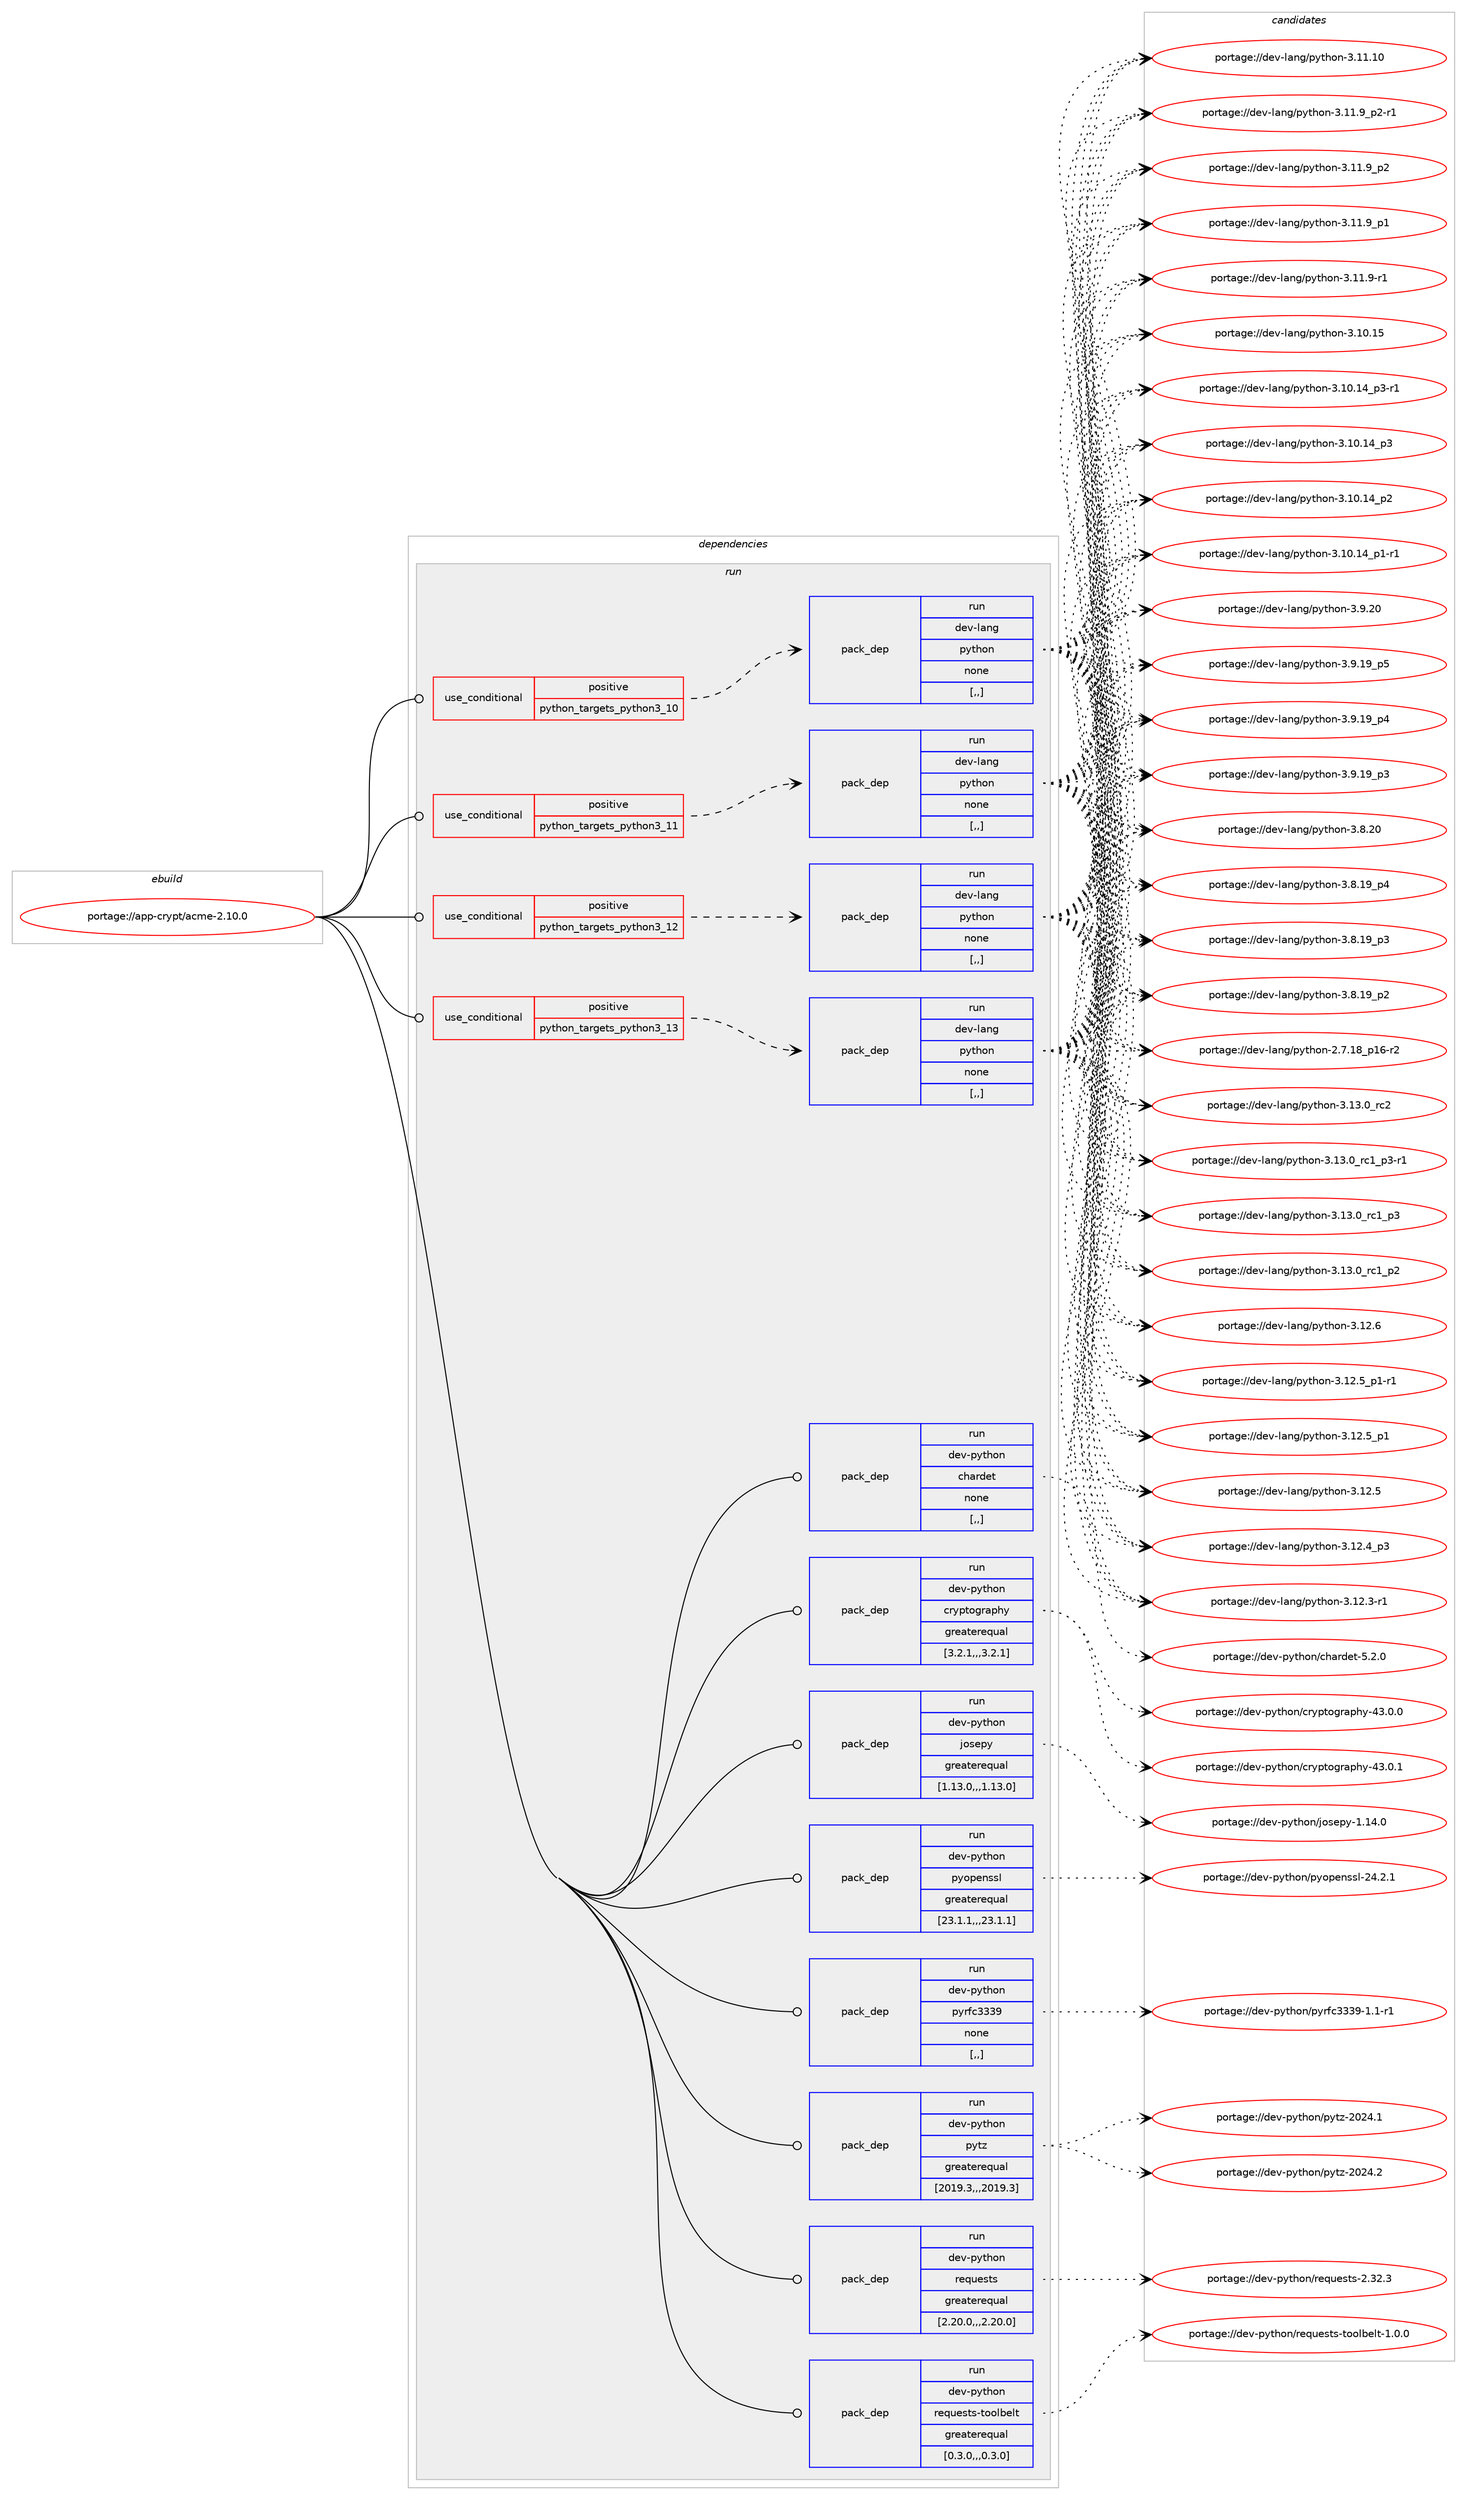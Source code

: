 digraph prolog {

# *************
# Graph options
# *************

newrank=true;
concentrate=true;
compound=true;
graph [rankdir=LR,fontname=Helvetica,fontsize=10,ranksep=1.5];#, ranksep=2.5, nodesep=0.2];
edge  [arrowhead=vee];
node  [fontname=Helvetica,fontsize=10];

# **********
# The ebuild
# **********

subgraph cluster_leftcol {
color=gray;
label=<<i>ebuild</i>>;
id [label="portage://app-crypt/acme-2.10.0", color=red, width=4, href="../app-crypt/acme-2.10.0.svg"];
}

# ****************
# The dependencies
# ****************

subgraph cluster_midcol {
color=gray;
label=<<i>dependencies</i>>;
subgraph cluster_compile {
fillcolor="#eeeeee";
style=filled;
label=<<i>compile</i>>;
}
subgraph cluster_compileandrun {
fillcolor="#eeeeee";
style=filled;
label=<<i>compile and run</i>>;
}
subgraph cluster_run {
fillcolor="#eeeeee";
style=filled;
label=<<i>run</i>>;
subgraph cond133164 {
dependency506054 [label=<<TABLE BORDER="0" CELLBORDER="1" CELLSPACING="0" CELLPADDING="4"><TR><TD ROWSPAN="3" CELLPADDING="10">use_conditional</TD></TR><TR><TD>positive</TD></TR><TR><TD>python_targets_python3_10</TD></TR></TABLE>>, shape=none, color=red];
subgraph pack369221 {
dependency506055 [label=<<TABLE BORDER="0" CELLBORDER="1" CELLSPACING="0" CELLPADDING="4" WIDTH="220"><TR><TD ROWSPAN="6" CELLPADDING="30">pack_dep</TD></TR><TR><TD WIDTH="110">run</TD></TR><TR><TD>dev-lang</TD></TR><TR><TD>python</TD></TR><TR><TD>none</TD></TR><TR><TD>[,,]</TD></TR></TABLE>>, shape=none, color=blue];
}
dependency506054:e -> dependency506055:w [weight=20,style="dashed",arrowhead="vee"];
}
id:e -> dependency506054:w [weight=20,style="solid",arrowhead="odot"];
subgraph cond133165 {
dependency506056 [label=<<TABLE BORDER="0" CELLBORDER="1" CELLSPACING="0" CELLPADDING="4"><TR><TD ROWSPAN="3" CELLPADDING="10">use_conditional</TD></TR><TR><TD>positive</TD></TR><TR><TD>python_targets_python3_11</TD></TR></TABLE>>, shape=none, color=red];
subgraph pack369222 {
dependency506057 [label=<<TABLE BORDER="0" CELLBORDER="1" CELLSPACING="0" CELLPADDING="4" WIDTH="220"><TR><TD ROWSPAN="6" CELLPADDING="30">pack_dep</TD></TR><TR><TD WIDTH="110">run</TD></TR><TR><TD>dev-lang</TD></TR><TR><TD>python</TD></TR><TR><TD>none</TD></TR><TR><TD>[,,]</TD></TR></TABLE>>, shape=none, color=blue];
}
dependency506056:e -> dependency506057:w [weight=20,style="dashed",arrowhead="vee"];
}
id:e -> dependency506056:w [weight=20,style="solid",arrowhead="odot"];
subgraph cond133166 {
dependency506058 [label=<<TABLE BORDER="0" CELLBORDER="1" CELLSPACING="0" CELLPADDING="4"><TR><TD ROWSPAN="3" CELLPADDING="10">use_conditional</TD></TR><TR><TD>positive</TD></TR><TR><TD>python_targets_python3_12</TD></TR></TABLE>>, shape=none, color=red];
subgraph pack369223 {
dependency506059 [label=<<TABLE BORDER="0" CELLBORDER="1" CELLSPACING="0" CELLPADDING="4" WIDTH="220"><TR><TD ROWSPAN="6" CELLPADDING="30">pack_dep</TD></TR><TR><TD WIDTH="110">run</TD></TR><TR><TD>dev-lang</TD></TR><TR><TD>python</TD></TR><TR><TD>none</TD></TR><TR><TD>[,,]</TD></TR></TABLE>>, shape=none, color=blue];
}
dependency506058:e -> dependency506059:w [weight=20,style="dashed",arrowhead="vee"];
}
id:e -> dependency506058:w [weight=20,style="solid",arrowhead="odot"];
subgraph cond133167 {
dependency506060 [label=<<TABLE BORDER="0" CELLBORDER="1" CELLSPACING="0" CELLPADDING="4"><TR><TD ROWSPAN="3" CELLPADDING="10">use_conditional</TD></TR><TR><TD>positive</TD></TR><TR><TD>python_targets_python3_13</TD></TR></TABLE>>, shape=none, color=red];
subgraph pack369224 {
dependency506061 [label=<<TABLE BORDER="0" CELLBORDER="1" CELLSPACING="0" CELLPADDING="4" WIDTH="220"><TR><TD ROWSPAN="6" CELLPADDING="30">pack_dep</TD></TR><TR><TD WIDTH="110">run</TD></TR><TR><TD>dev-lang</TD></TR><TR><TD>python</TD></TR><TR><TD>none</TD></TR><TR><TD>[,,]</TD></TR></TABLE>>, shape=none, color=blue];
}
dependency506060:e -> dependency506061:w [weight=20,style="dashed",arrowhead="vee"];
}
id:e -> dependency506060:w [weight=20,style="solid",arrowhead="odot"];
subgraph pack369225 {
dependency506062 [label=<<TABLE BORDER="0" CELLBORDER="1" CELLSPACING="0" CELLPADDING="4" WIDTH="220"><TR><TD ROWSPAN="6" CELLPADDING="30">pack_dep</TD></TR><TR><TD WIDTH="110">run</TD></TR><TR><TD>dev-python</TD></TR><TR><TD>chardet</TD></TR><TR><TD>none</TD></TR><TR><TD>[,,]</TD></TR></TABLE>>, shape=none, color=blue];
}
id:e -> dependency506062:w [weight=20,style="solid",arrowhead="odot"];
subgraph pack369226 {
dependency506063 [label=<<TABLE BORDER="0" CELLBORDER="1" CELLSPACING="0" CELLPADDING="4" WIDTH="220"><TR><TD ROWSPAN="6" CELLPADDING="30">pack_dep</TD></TR><TR><TD WIDTH="110">run</TD></TR><TR><TD>dev-python</TD></TR><TR><TD>cryptography</TD></TR><TR><TD>greaterequal</TD></TR><TR><TD>[3.2.1,,,3.2.1]</TD></TR></TABLE>>, shape=none, color=blue];
}
id:e -> dependency506063:w [weight=20,style="solid",arrowhead="odot"];
subgraph pack369227 {
dependency506064 [label=<<TABLE BORDER="0" CELLBORDER="1" CELLSPACING="0" CELLPADDING="4" WIDTH="220"><TR><TD ROWSPAN="6" CELLPADDING="30">pack_dep</TD></TR><TR><TD WIDTH="110">run</TD></TR><TR><TD>dev-python</TD></TR><TR><TD>josepy</TD></TR><TR><TD>greaterequal</TD></TR><TR><TD>[1.13.0,,,1.13.0]</TD></TR></TABLE>>, shape=none, color=blue];
}
id:e -> dependency506064:w [weight=20,style="solid",arrowhead="odot"];
subgraph pack369228 {
dependency506065 [label=<<TABLE BORDER="0" CELLBORDER="1" CELLSPACING="0" CELLPADDING="4" WIDTH="220"><TR><TD ROWSPAN="6" CELLPADDING="30">pack_dep</TD></TR><TR><TD WIDTH="110">run</TD></TR><TR><TD>dev-python</TD></TR><TR><TD>pyopenssl</TD></TR><TR><TD>greaterequal</TD></TR><TR><TD>[23.1.1,,,23.1.1]</TD></TR></TABLE>>, shape=none, color=blue];
}
id:e -> dependency506065:w [weight=20,style="solid",arrowhead="odot"];
subgraph pack369229 {
dependency506066 [label=<<TABLE BORDER="0" CELLBORDER="1" CELLSPACING="0" CELLPADDING="4" WIDTH="220"><TR><TD ROWSPAN="6" CELLPADDING="30">pack_dep</TD></TR><TR><TD WIDTH="110">run</TD></TR><TR><TD>dev-python</TD></TR><TR><TD>pyrfc3339</TD></TR><TR><TD>none</TD></TR><TR><TD>[,,]</TD></TR></TABLE>>, shape=none, color=blue];
}
id:e -> dependency506066:w [weight=20,style="solid",arrowhead="odot"];
subgraph pack369230 {
dependency506067 [label=<<TABLE BORDER="0" CELLBORDER="1" CELLSPACING="0" CELLPADDING="4" WIDTH="220"><TR><TD ROWSPAN="6" CELLPADDING="30">pack_dep</TD></TR><TR><TD WIDTH="110">run</TD></TR><TR><TD>dev-python</TD></TR><TR><TD>pytz</TD></TR><TR><TD>greaterequal</TD></TR><TR><TD>[2019.3,,,2019.3]</TD></TR></TABLE>>, shape=none, color=blue];
}
id:e -> dependency506067:w [weight=20,style="solid",arrowhead="odot"];
subgraph pack369231 {
dependency506068 [label=<<TABLE BORDER="0" CELLBORDER="1" CELLSPACING="0" CELLPADDING="4" WIDTH="220"><TR><TD ROWSPAN="6" CELLPADDING="30">pack_dep</TD></TR><TR><TD WIDTH="110">run</TD></TR><TR><TD>dev-python</TD></TR><TR><TD>requests</TD></TR><TR><TD>greaterequal</TD></TR><TR><TD>[2.20.0,,,2.20.0]</TD></TR></TABLE>>, shape=none, color=blue];
}
id:e -> dependency506068:w [weight=20,style="solid",arrowhead="odot"];
subgraph pack369232 {
dependency506069 [label=<<TABLE BORDER="0" CELLBORDER="1" CELLSPACING="0" CELLPADDING="4" WIDTH="220"><TR><TD ROWSPAN="6" CELLPADDING="30">pack_dep</TD></TR><TR><TD WIDTH="110">run</TD></TR><TR><TD>dev-python</TD></TR><TR><TD>requests-toolbelt</TD></TR><TR><TD>greaterequal</TD></TR><TR><TD>[0.3.0,,,0.3.0]</TD></TR></TABLE>>, shape=none, color=blue];
}
id:e -> dependency506069:w [weight=20,style="solid",arrowhead="odot"];
}
}

# **************
# The candidates
# **************

subgraph cluster_choices {
rank=same;
color=gray;
label=<<i>candidates</i>>;

subgraph choice369221 {
color=black;
nodesep=1;
choice10010111845108971101034711212111610411111045514649514648951149950 [label="portage://dev-lang/python-3.13.0_rc2", color=red, width=4,href="../dev-lang/python-3.13.0_rc2.svg"];
choice1001011184510897110103471121211161041111104551464951464895114994995112514511449 [label="portage://dev-lang/python-3.13.0_rc1_p3-r1", color=red, width=4,href="../dev-lang/python-3.13.0_rc1_p3-r1.svg"];
choice100101118451089711010347112121116104111110455146495146489511499499511251 [label="portage://dev-lang/python-3.13.0_rc1_p3", color=red, width=4,href="../dev-lang/python-3.13.0_rc1_p3.svg"];
choice100101118451089711010347112121116104111110455146495146489511499499511250 [label="portage://dev-lang/python-3.13.0_rc1_p2", color=red, width=4,href="../dev-lang/python-3.13.0_rc1_p2.svg"];
choice10010111845108971101034711212111610411111045514649504654 [label="portage://dev-lang/python-3.12.6", color=red, width=4,href="../dev-lang/python-3.12.6.svg"];
choice1001011184510897110103471121211161041111104551464950465395112494511449 [label="portage://dev-lang/python-3.12.5_p1-r1", color=red, width=4,href="../dev-lang/python-3.12.5_p1-r1.svg"];
choice100101118451089711010347112121116104111110455146495046539511249 [label="portage://dev-lang/python-3.12.5_p1", color=red, width=4,href="../dev-lang/python-3.12.5_p1.svg"];
choice10010111845108971101034711212111610411111045514649504653 [label="portage://dev-lang/python-3.12.5", color=red, width=4,href="../dev-lang/python-3.12.5.svg"];
choice100101118451089711010347112121116104111110455146495046529511251 [label="portage://dev-lang/python-3.12.4_p3", color=red, width=4,href="../dev-lang/python-3.12.4_p3.svg"];
choice100101118451089711010347112121116104111110455146495046514511449 [label="portage://dev-lang/python-3.12.3-r1", color=red, width=4,href="../dev-lang/python-3.12.3-r1.svg"];
choice1001011184510897110103471121211161041111104551464949464948 [label="portage://dev-lang/python-3.11.10", color=red, width=4,href="../dev-lang/python-3.11.10.svg"];
choice1001011184510897110103471121211161041111104551464949465795112504511449 [label="portage://dev-lang/python-3.11.9_p2-r1", color=red, width=4,href="../dev-lang/python-3.11.9_p2-r1.svg"];
choice100101118451089711010347112121116104111110455146494946579511250 [label="portage://dev-lang/python-3.11.9_p2", color=red, width=4,href="../dev-lang/python-3.11.9_p2.svg"];
choice100101118451089711010347112121116104111110455146494946579511249 [label="portage://dev-lang/python-3.11.9_p1", color=red, width=4,href="../dev-lang/python-3.11.9_p1.svg"];
choice100101118451089711010347112121116104111110455146494946574511449 [label="portage://dev-lang/python-3.11.9-r1", color=red, width=4,href="../dev-lang/python-3.11.9-r1.svg"];
choice1001011184510897110103471121211161041111104551464948464953 [label="portage://dev-lang/python-3.10.15", color=red, width=4,href="../dev-lang/python-3.10.15.svg"];
choice100101118451089711010347112121116104111110455146494846495295112514511449 [label="portage://dev-lang/python-3.10.14_p3-r1", color=red, width=4,href="../dev-lang/python-3.10.14_p3-r1.svg"];
choice10010111845108971101034711212111610411111045514649484649529511251 [label="portage://dev-lang/python-3.10.14_p3", color=red, width=4,href="../dev-lang/python-3.10.14_p3.svg"];
choice10010111845108971101034711212111610411111045514649484649529511250 [label="portage://dev-lang/python-3.10.14_p2", color=red, width=4,href="../dev-lang/python-3.10.14_p2.svg"];
choice100101118451089711010347112121116104111110455146494846495295112494511449 [label="portage://dev-lang/python-3.10.14_p1-r1", color=red, width=4,href="../dev-lang/python-3.10.14_p1-r1.svg"];
choice10010111845108971101034711212111610411111045514657465048 [label="portage://dev-lang/python-3.9.20", color=red, width=4,href="../dev-lang/python-3.9.20.svg"];
choice100101118451089711010347112121116104111110455146574649579511253 [label="portage://dev-lang/python-3.9.19_p5", color=red, width=4,href="../dev-lang/python-3.9.19_p5.svg"];
choice100101118451089711010347112121116104111110455146574649579511252 [label="portage://dev-lang/python-3.9.19_p4", color=red, width=4,href="../dev-lang/python-3.9.19_p4.svg"];
choice100101118451089711010347112121116104111110455146574649579511251 [label="portage://dev-lang/python-3.9.19_p3", color=red, width=4,href="../dev-lang/python-3.9.19_p3.svg"];
choice10010111845108971101034711212111610411111045514656465048 [label="portage://dev-lang/python-3.8.20", color=red, width=4,href="../dev-lang/python-3.8.20.svg"];
choice100101118451089711010347112121116104111110455146564649579511252 [label="portage://dev-lang/python-3.8.19_p4", color=red, width=4,href="../dev-lang/python-3.8.19_p4.svg"];
choice100101118451089711010347112121116104111110455146564649579511251 [label="portage://dev-lang/python-3.8.19_p3", color=red, width=4,href="../dev-lang/python-3.8.19_p3.svg"];
choice100101118451089711010347112121116104111110455146564649579511250 [label="portage://dev-lang/python-3.8.19_p2", color=red, width=4,href="../dev-lang/python-3.8.19_p2.svg"];
choice100101118451089711010347112121116104111110455046554649569511249544511450 [label="portage://dev-lang/python-2.7.18_p16-r2", color=red, width=4,href="../dev-lang/python-2.7.18_p16-r2.svg"];
dependency506055:e -> choice10010111845108971101034711212111610411111045514649514648951149950:w [style=dotted,weight="100"];
dependency506055:e -> choice1001011184510897110103471121211161041111104551464951464895114994995112514511449:w [style=dotted,weight="100"];
dependency506055:e -> choice100101118451089711010347112121116104111110455146495146489511499499511251:w [style=dotted,weight="100"];
dependency506055:e -> choice100101118451089711010347112121116104111110455146495146489511499499511250:w [style=dotted,weight="100"];
dependency506055:e -> choice10010111845108971101034711212111610411111045514649504654:w [style=dotted,weight="100"];
dependency506055:e -> choice1001011184510897110103471121211161041111104551464950465395112494511449:w [style=dotted,weight="100"];
dependency506055:e -> choice100101118451089711010347112121116104111110455146495046539511249:w [style=dotted,weight="100"];
dependency506055:e -> choice10010111845108971101034711212111610411111045514649504653:w [style=dotted,weight="100"];
dependency506055:e -> choice100101118451089711010347112121116104111110455146495046529511251:w [style=dotted,weight="100"];
dependency506055:e -> choice100101118451089711010347112121116104111110455146495046514511449:w [style=dotted,weight="100"];
dependency506055:e -> choice1001011184510897110103471121211161041111104551464949464948:w [style=dotted,weight="100"];
dependency506055:e -> choice1001011184510897110103471121211161041111104551464949465795112504511449:w [style=dotted,weight="100"];
dependency506055:e -> choice100101118451089711010347112121116104111110455146494946579511250:w [style=dotted,weight="100"];
dependency506055:e -> choice100101118451089711010347112121116104111110455146494946579511249:w [style=dotted,weight="100"];
dependency506055:e -> choice100101118451089711010347112121116104111110455146494946574511449:w [style=dotted,weight="100"];
dependency506055:e -> choice1001011184510897110103471121211161041111104551464948464953:w [style=dotted,weight="100"];
dependency506055:e -> choice100101118451089711010347112121116104111110455146494846495295112514511449:w [style=dotted,weight="100"];
dependency506055:e -> choice10010111845108971101034711212111610411111045514649484649529511251:w [style=dotted,weight="100"];
dependency506055:e -> choice10010111845108971101034711212111610411111045514649484649529511250:w [style=dotted,weight="100"];
dependency506055:e -> choice100101118451089711010347112121116104111110455146494846495295112494511449:w [style=dotted,weight="100"];
dependency506055:e -> choice10010111845108971101034711212111610411111045514657465048:w [style=dotted,weight="100"];
dependency506055:e -> choice100101118451089711010347112121116104111110455146574649579511253:w [style=dotted,weight="100"];
dependency506055:e -> choice100101118451089711010347112121116104111110455146574649579511252:w [style=dotted,weight="100"];
dependency506055:e -> choice100101118451089711010347112121116104111110455146574649579511251:w [style=dotted,weight="100"];
dependency506055:e -> choice10010111845108971101034711212111610411111045514656465048:w [style=dotted,weight="100"];
dependency506055:e -> choice100101118451089711010347112121116104111110455146564649579511252:w [style=dotted,weight="100"];
dependency506055:e -> choice100101118451089711010347112121116104111110455146564649579511251:w [style=dotted,weight="100"];
dependency506055:e -> choice100101118451089711010347112121116104111110455146564649579511250:w [style=dotted,weight="100"];
dependency506055:e -> choice100101118451089711010347112121116104111110455046554649569511249544511450:w [style=dotted,weight="100"];
}
subgraph choice369222 {
color=black;
nodesep=1;
choice10010111845108971101034711212111610411111045514649514648951149950 [label="portage://dev-lang/python-3.13.0_rc2", color=red, width=4,href="../dev-lang/python-3.13.0_rc2.svg"];
choice1001011184510897110103471121211161041111104551464951464895114994995112514511449 [label="portage://dev-lang/python-3.13.0_rc1_p3-r1", color=red, width=4,href="../dev-lang/python-3.13.0_rc1_p3-r1.svg"];
choice100101118451089711010347112121116104111110455146495146489511499499511251 [label="portage://dev-lang/python-3.13.0_rc1_p3", color=red, width=4,href="../dev-lang/python-3.13.0_rc1_p3.svg"];
choice100101118451089711010347112121116104111110455146495146489511499499511250 [label="portage://dev-lang/python-3.13.0_rc1_p2", color=red, width=4,href="../dev-lang/python-3.13.0_rc1_p2.svg"];
choice10010111845108971101034711212111610411111045514649504654 [label="portage://dev-lang/python-3.12.6", color=red, width=4,href="../dev-lang/python-3.12.6.svg"];
choice1001011184510897110103471121211161041111104551464950465395112494511449 [label="portage://dev-lang/python-3.12.5_p1-r1", color=red, width=4,href="../dev-lang/python-3.12.5_p1-r1.svg"];
choice100101118451089711010347112121116104111110455146495046539511249 [label="portage://dev-lang/python-3.12.5_p1", color=red, width=4,href="../dev-lang/python-3.12.5_p1.svg"];
choice10010111845108971101034711212111610411111045514649504653 [label="portage://dev-lang/python-3.12.5", color=red, width=4,href="../dev-lang/python-3.12.5.svg"];
choice100101118451089711010347112121116104111110455146495046529511251 [label="portage://dev-lang/python-3.12.4_p3", color=red, width=4,href="../dev-lang/python-3.12.4_p3.svg"];
choice100101118451089711010347112121116104111110455146495046514511449 [label="portage://dev-lang/python-3.12.3-r1", color=red, width=4,href="../dev-lang/python-3.12.3-r1.svg"];
choice1001011184510897110103471121211161041111104551464949464948 [label="portage://dev-lang/python-3.11.10", color=red, width=4,href="../dev-lang/python-3.11.10.svg"];
choice1001011184510897110103471121211161041111104551464949465795112504511449 [label="portage://dev-lang/python-3.11.9_p2-r1", color=red, width=4,href="../dev-lang/python-3.11.9_p2-r1.svg"];
choice100101118451089711010347112121116104111110455146494946579511250 [label="portage://dev-lang/python-3.11.9_p2", color=red, width=4,href="../dev-lang/python-3.11.9_p2.svg"];
choice100101118451089711010347112121116104111110455146494946579511249 [label="portage://dev-lang/python-3.11.9_p1", color=red, width=4,href="../dev-lang/python-3.11.9_p1.svg"];
choice100101118451089711010347112121116104111110455146494946574511449 [label="portage://dev-lang/python-3.11.9-r1", color=red, width=4,href="../dev-lang/python-3.11.9-r1.svg"];
choice1001011184510897110103471121211161041111104551464948464953 [label="portage://dev-lang/python-3.10.15", color=red, width=4,href="../dev-lang/python-3.10.15.svg"];
choice100101118451089711010347112121116104111110455146494846495295112514511449 [label="portage://dev-lang/python-3.10.14_p3-r1", color=red, width=4,href="../dev-lang/python-3.10.14_p3-r1.svg"];
choice10010111845108971101034711212111610411111045514649484649529511251 [label="portage://dev-lang/python-3.10.14_p3", color=red, width=4,href="../dev-lang/python-3.10.14_p3.svg"];
choice10010111845108971101034711212111610411111045514649484649529511250 [label="portage://dev-lang/python-3.10.14_p2", color=red, width=4,href="../dev-lang/python-3.10.14_p2.svg"];
choice100101118451089711010347112121116104111110455146494846495295112494511449 [label="portage://dev-lang/python-3.10.14_p1-r1", color=red, width=4,href="../dev-lang/python-3.10.14_p1-r1.svg"];
choice10010111845108971101034711212111610411111045514657465048 [label="portage://dev-lang/python-3.9.20", color=red, width=4,href="../dev-lang/python-3.9.20.svg"];
choice100101118451089711010347112121116104111110455146574649579511253 [label="portage://dev-lang/python-3.9.19_p5", color=red, width=4,href="../dev-lang/python-3.9.19_p5.svg"];
choice100101118451089711010347112121116104111110455146574649579511252 [label="portage://dev-lang/python-3.9.19_p4", color=red, width=4,href="../dev-lang/python-3.9.19_p4.svg"];
choice100101118451089711010347112121116104111110455146574649579511251 [label="portage://dev-lang/python-3.9.19_p3", color=red, width=4,href="../dev-lang/python-3.9.19_p3.svg"];
choice10010111845108971101034711212111610411111045514656465048 [label="portage://dev-lang/python-3.8.20", color=red, width=4,href="../dev-lang/python-3.8.20.svg"];
choice100101118451089711010347112121116104111110455146564649579511252 [label="portage://dev-lang/python-3.8.19_p4", color=red, width=4,href="../dev-lang/python-3.8.19_p4.svg"];
choice100101118451089711010347112121116104111110455146564649579511251 [label="portage://dev-lang/python-3.8.19_p3", color=red, width=4,href="../dev-lang/python-3.8.19_p3.svg"];
choice100101118451089711010347112121116104111110455146564649579511250 [label="portage://dev-lang/python-3.8.19_p2", color=red, width=4,href="../dev-lang/python-3.8.19_p2.svg"];
choice100101118451089711010347112121116104111110455046554649569511249544511450 [label="portage://dev-lang/python-2.7.18_p16-r2", color=red, width=4,href="../dev-lang/python-2.7.18_p16-r2.svg"];
dependency506057:e -> choice10010111845108971101034711212111610411111045514649514648951149950:w [style=dotted,weight="100"];
dependency506057:e -> choice1001011184510897110103471121211161041111104551464951464895114994995112514511449:w [style=dotted,weight="100"];
dependency506057:e -> choice100101118451089711010347112121116104111110455146495146489511499499511251:w [style=dotted,weight="100"];
dependency506057:e -> choice100101118451089711010347112121116104111110455146495146489511499499511250:w [style=dotted,weight="100"];
dependency506057:e -> choice10010111845108971101034711212111610411111045514649504654:w [style=dotted,weight="100"];
dependency506057:e -> choice1001011184510897110103471121211161041111104551464950465395112494511449:w [style=dotted,weight="100"];
dependency506057:e -> choice100101118451089711010347112121116104111110455146495046539511249:w [style=dotted,weight="100"];
dependency506057:e -> choice10010111845108971101034711212111610411111045514649504653:w [style=dotted,weight="100"];
dependency506057:e -> choice100101118451089711010347112121116104111110455146495046529511251:w [style=dotted,weight="100"];
dependency506057:e -> choice100101118451089711010347112121116104111110455146495046514511449:w [style=dotted,weight="100"];
dependency506057:e -> choice1001011184510897110103471121211161041111104551464949464948:w [style=dotted,weight="100"];
dependency506057:e -> choice1001011184510897110103471121211161041111104551464949465795112504511449:w [style=dotted,weight="100"];
dependency506057:e -> choice100101118451089711010347112121116104111110455146494946579511250:w [style=dotted,weight="100"];
dependency506057:e -> choice100101118451089711010347112121116104111110455146494946579511249:w [style=dotted,weight="100"];
dependency506057:e -> choice100101118451089711010347112121116104111110455146494946574511449:w [style=dotted,weight="100"];
dependency506057:e -> choice1001011184510897110103471121211161041111104551464948464953:w [style=dotted,weight="100"];
dependency506057:e -> choice100101118451089711010347112121116104111110455146494846495295112514511449:w [style=dotted,weight="100"];
dependency506057:e -> choice10010111845108971101034711212111610411111045514649484649529511251:w [style=dotted,weight="100"];
dependency506057:e -> choice10010111845108971101034711212111610411111045514649484649529511250:w [style=dotted,weight="100"];
dependency506057:e -> choice100101118451089711010347112121116104111110455146494846495295112494511449:w [style=dotted,weight="100"];
dependency506057:e -> choice10010111845108971101034711212111610411111045514657465048:w [style=dotted,weight="100"];
dependency506057:e -> choice100101118451089711010347112121116104111110455146574649579511253:w [style=dotted,weight="100"];
dependency506057:e -> choice100101118451089711010347112121116104111110455146574649579511252:w [style=dotted,weight="100"];
dependency506057:e -> choice100101118451089711010347112121116104111110455146574649579511251:w [style=dotted,weight="100"];
dependency506057:e -> choice10010111845108971101034711212111610411111045514656465048:w [style=dotted,weight="100"];
dependency506057:e -> choice100101118451089711010347112121116104111110455146564649579511252:w [style=dotted,weight="100"];
dependency506057:e -> choice100101118451089711010347112121116104111110455146564649579511251:w [style=dotted,weight="100"];
dependency506057:e -> choice100101118451089711010347112121116104111110455146564649579511250:w [style=dotted,weight="100"];
dependency506057:e -> choice100101118451089711010347112121116104111110455046554649569511249544511450:w [style=dotted,weight="100"];
}
subgraph choice369223 {
color=black;
nodesep=1;
choice10010111845108971101034711212111610411111045514649514648951149950 [label="portage://dev-lang/python-3.13.0_rc2", color=red, width=4,href="../dev-lang/python-3.13.0_rc2.svg"];
choice1001011184510897110103471121211161041111104551464951464895114994995112514511449 [label="portage://dev-lang/python-3.13.0_rc1_p3-r1", color=red, width=4,href="../dev-lang/python-3.13.0_rc1_p3-r1.svg"];
choice100101118451089711010347112121116104111110455146495146489511499499511251 [label="portage://dev-lang/python-3.13.0_rc1_p3", color=red, width=4,href="../dev-lang/python-3.13.0_rc1_p3.svg"];
choice100101118451089711010347112121116104111110455146495146489511499499511250 [label="portage://dev-lang/python-3.13.0_rc1_p2", color=red, width=4,href="../dev-lang/python-3.13.0_rc1_p2.svg"];
choice10010111845108971101034711212111610411111045514649504654 [label="portage://dev-lang/python-3.12.6", color=red, width=4,href="../dev-lang/python-3.12.6.svg"];
choice1001011184510897110103471121211161041111104551464950465395112494511449 [label="portage://dev-lang/python-3.12.5_p1-r1", color=red, width=4,href="../dev-lang/python-3.12.5_p1-r1.svg"];
choice100101118451089711010347112121116104111110455146495046539511249 [label="portage://dev-lang/python-3.12.5_p1", color=red, width=4,href="../dev-lang/python-3.12.5_p1.svg"];
choice10010111845108971101034711212111610411111045514649504653 [label="portage://dev-lang/python-3.12.5", color=red, width=4,href="../dev-lang/python-3.12.5.svg"];
choice100101118451089711010347112121116104111110455146495046529511251 [label="portage://dev-lang/python-3.12.4_p3", color=red, width=4,href="../dev-lang/python-3.12.4_p3.svg"];
choice100101118451089711010347112121116104111110455146495046514511449 [label="portage://dev-lang/python-3.12.3-r1", color=red, width=4,href="../dev-lang/python-3.12.3-r1.svg"];
choice1001011184510897110103471121211161041111104551464949464948 [label="portage://dev-lang/python-3.11.10", color=red, width=4,href="../dev-lang/python-3.11.10.svg"];
choice1001011184510897110103471121211161041111104551464949465795112504511449 [label="portage://dev-lang/python-3.11.9_p2-r1", color=red, width=4,href="../dev-lang/python-3.11.9_p2-r1.svg"];
choice100101118451089711010347112121116104111110455146494946579511250 [label="portage://dev-lang/python-3.11.9_p2", color=red, width=4,href="../dev-lang/python-3.11.9_p2.svg"];
choice100101118451089711010347112121116104111110455146494946579511249 [label="portage://dev-lang/python-3.11.9_p1", color=red, width=4,href="../dev-lang/python-3.11.9_p1.svg"];
choice100101118451089711010347112121116104111110455146494946574511449 [label="portage://dev-lang/python-3.11.9-r1", color=red, width=4,href="../dev-lang/python-3.11.9-r1.svg"];
choice1001011184510897110103471121211161041111104551464948464953 [label="portage://dev-lang/python-3.10.15", color=red, width=4,href="../dev-lang/python-3.10.15.svg"];
choice100101118451089711010347112121116104111110455146494846495295112514511449 [label="portage://dev-lang/python-3.10.14_p3-r1", color=red, width=4,href="../dev-lang/python-3.10.14_p3-r1.svg"];
choice10010111845108971101034711212111610411111045514649484649529511251 [label="portage://dev-lang/python-3.10.14_p3", color=red, width=4,href="../dev-lang/python-3.10.14_p3.svg"];
choice10010111845108971101034711212111610411111045514649484649529511250 [label="portage://dev-lang/python-3.10.14_p2", color=red, width=4,href="../dev-lang/python-3.10.14_p2.svg"];
choice100101118451089711010347112121116104111110455146494846495295112494511449 [label="portage://dev-lang/python-3.10.14_p1-r1", color=red, width=4,href="../dev-lang/python-3.10.14_p1-r1.svg"];
choice10010111845108971101034711212111610411111045514657465048 [label="portage://dev-lang/python-3.9.20", color=red, width=4,href="../dev-lang/python-3.9.20.svg"];
choice100101118451089711010347112121116104111110455146574649579511253 [label="portage://dev-lang/python-3.9.19_p5", color=red, width=4,href="../dev-lang/python-3.9.19_p5.svg"];
choice100101118451089711010347112121116104111110455146574649579511252 [label="portage://dev-lang/python-3.9.19_p4", color=red, width=4,href="../dev-lang/python-3.9.19_p4.svg"];
choice100101118451089711010347112121116104111110455146574649579511251 [label="portage://dev-lang/python-3.9.19_p3", color=red, width=4,href="../dev-lang/python-3.9.19_p3.svg"];
choice10010111845108971101034711212111610411111045514656465048 [label="portage://dev-lang/python-3.8.20", color=red, width=4,href="../dev-lang/python-3.8.20.svg"];
choice100101118451089711010347112121116104111110455146564649579511252 [label="portage://dev-lang/python-3.8.19_p4", color=red, width=4,href="../dev-lang/python-3.8.19_p4.svg"];
choice100101118451089711010347112121116104111110455146564649579511251 [label="portage://dev-lang/python-3.8.19_p3", color=red, width=4,href="../dev-lang/python-3.8.19_p3.svg"];
choice100101118451089711010347112121116104111110455146564649579511250 [label="portage://dev-lang/python-3.8.19_p2", color=red, width=4,href="../dev-lang/python-3.8.19_p2.svg"];
choice100101118451089711010347112121116104111110455046554649569511249544511450 [label="portage://dev-lang/python-2.7.18_p16-r2", color=red, width=4,href="../dev-lang/python-2.7.18_p16-r2.svg"];
dependency506059:e -> choice10010111845108971101034711212111610411111045514649514648951149950:w [style=dotted,weight="100"];
dependency506059:e -> choice1001011184510897110103471121211161041111104551464951464895114994995112514511449:w [style=dotted,weight="100"];
dependency506059:e -> choice100101118451089711010347112121116104111110455146495146489511499499511251:w [style=dotted,weight="100"];
dependency506059:e -> choice100101118451089711010347112121116104111110455146495146489511499499511250:w [style=dotted,weight="100"];
dependency506059:e -> choice10010111845108971101034711212111610411111045514649504654:w [style=dotted,weight="100"];
dependency506059:e -> choice1001011184510897110103471121211161041111104551464950465395112494511449:w [style=dotted,weight="100"];
dependency506059:e -> choice100101118451089711010347112121116104111110455146495046539511249:w [style=dotted,weight="100"];
dependency506059:e -> choice10010111845108971101034711212111610411111045514649504653:w [style=dotted,weight="100"];
dependency506059:e -> choice100101118451089711010347112121116104111110455146495046529511251:w [style=dotted,weight="100"];
dependency506059:e -> choice100101118451089711010347112121116104111110455146495046514511449:w [style=dotted,weight="100"];
dependency506059:e -> choice1001011184510897110103471121211161041111104551464949464948:w [style=dotted,weight="100"];
dependency506059:e -> choice1001011184510897110103471121211161041111104551464949465795112504511449:w [style=dotted,weight="100"];
dependency506059:e -> choice100101118451089711010347112121116104111110455146494946579511250:w [style=dotted,weight="100"];
dependency506059:e -> choice100101118451089711010347112121116104111110455146494946579511249:w [style=dotted,weight="100"];
dependency506059:e -> choice100101118451089711010347112121116104111110455146494946574511449:w [style=dotted,weight="100"];
dependency506059:e -> choice1001011184510897110103471121211161041111104551464948464953:w [style=dotted,weight="100"];
dependency506059:e -> choice100101118451089711010347112121116104111110455146494846495295112514511449:w [style=dotted,weight="100"];
dependency506059:e -> choice10010111845108971101034711212111610411111045514649484649529511251:w [style=dotted,weight="100"];
dependency506059:e -> choice10010111845108971101034711212111610411111045514649484649529511250:w [style=dotted,weight="100"];
dependency506059:e -> choice100101118451089711010347112121116104111110455146494846495295112494511449:w [style=dotted,weight="100"];
dependency506059:e -> choice10010111845108971101034711212111610411111045514657465048:w [style=dotted,weight="100"];
dependency506059:e -> choice100101118451089711010347112121116104111110455146574649579511253:w [style=dotted,weight="100"];
dependency506059:e -> choice100101118451089711010347112121116104111110455146574649579511252:w [style=dotted,weight="100"];
dependency506059:e -> choice100101118451089711010347112121116104111110455146574649579511251:w [style=dotted,weight="100"];
dependency506059:e -> choice10010111845108971101034711212111610411111045514656465048:w [style=dotted,weight="100"];
dependency506059:e -> choice100101118451089711010347112121116104111110455146564649579511252:w [style=dotted,weight="100"];
dependency506059:e -> choice100101118451089711010347112121116104111110455146564649579511251:w [style=dotted,weight="100"];
dependency506059:e -> choice100101118451089711010347112121116104111110455146564649579511250:w [style=dotted,weight="100"];
dependency506059:e -> choice100101118451089711010347112121116104111110455046554649569511249544511450:w [style=dotted,weight="100"];
}
subgraph choice369224 {
color=black;
nodesep=1;
choice10010111845108971101034711212111610411111045514649514648951149950 [label="portage://dev-lang/python-3.13.0_rc2", color=red, width=4,href="../dev-lang/python-3.13.0_rc2.svg"];
choice1001011184510897110103471121211161041111104551464951464895114994995112514511449 [label="portage://dev-lang/python-3.13.0_rc1_p3-r1", color=red, width=4,href="../dev-lang/python-3.13.0_rc1_p3-r1.svg"];
choice100101118451089711010347112121116104111110455146495146489511499499511251 [label="portage://dev-lang/python-3.13.0_rc1_p3", color=red, width=4,href="../dev-lang/python-3.13.0_rc1_p3.svg"];
choice100101118451089711010347112121116104111110455146495146489511499499511250 [label="portage://dev-lang/python-3.13.0_rc1_p2", color=red, width=4,href="../dev-lang/python-3.13.0_rc1_p2.svg"];
choice10010111845108971101034711212111610411111045514649504654 [label="portage://dev-lang/python-3.12.6", color=red, width=4,href="../dev-lang/python-3.12.6.svg"];
choice1001011184510897110103471121211161041111104551464950465395112494511449 [label="portage://dev-lang/python-3.12.5_p1-r1", color=red, width=4,href="../dev-lang/python-3.12.5_p1-r1.svg"];
choice100101118451089711010347112121116104111110455146495046539511249 [label="portage://dev-lang/python-3.12.5_p1", color=red, width=4,href="../dev-lang/python-3.12.5_p1.svg"];
choice10010111845108971101034711212111610411111045514649504653 [label="portage://dev-lang/python-3.12.5", color=red, width=4,href="../dev-lang/python-3.12.5.svg"];
choice100101118451089711010347112121116104111110455146495046529511251 [label="portage://dev-lang/python-3.12.4_p3", color=red, width=4,href="../dev-lang/python-3.12.4_p3.svg"];
choice100101118451089711010347112121116104111110455146495046514511449 [label="portage://dev-lang/python-3.12.3-r1", color=red, width=4,href="../dev-lang/python-3.12.3-r1.svg"];
choice1001011184510897110103471121211161041111104551464949464948 [label="portage://dev-lang/python-3.11.10", color=red, width=4,href="../dev-lang/python-3.11.10.svg"];
choice1001011184510897110103471121211161041111104551464949465795112504511449 [label="portage://dev-lang/python-3.11.9_p2-r1", color=red, width=4,href="../dev-lang/python-3.11.9_p2-r1.svg"];
choice100101118451089711010347112121116104111110455146494946579511250 [label="portage://dev-lang/python-3.11.9_p2", color=red, width=4,href="../dev-lang/python-3.11.9_p2.svg"];
choice100101118451089711010347112121116104111110455146494946579511249 [label="portage://dev-lang/python-3.11.9_p1", color=red, width=4,href="../dev-lang/python-3.11.9_p1.svg"];
choice100101118451089711010347112121116104111110455146494946574511449 [label="portage://dev-lang/python-3.11.9-r1", color=red, width=4,href="../dev-lang/python-3.11.9-r1.svg"];
choice1001011184510897110103471121211161041111104551464948464953 [label="portage://dev-lang/python-3.10.15", color=red, width=4,href="../dev-lang/python-3.10.15.svg"];
choice100101118451089711010347112121116104111110455146494846495295112514511449 [label="portage://dev-lang/python-3.10.14_p3-r1", color=red, width=4,href="../dev-lang/python-3.10.14_p3-r1.svg"];
choice10010111845108971101034711212111610411111045514649484649529511251 [label="portage://dev-lang/python-3.10.14_p3", color=red, width=4,href="../dev-lang/python-3.10.14_p3.svg"];
choice10010111845108971101034711212111610411111045514649484649529511250 [label="portage://dev-lang/python-3.10.14_p2", color=red, width=4,href="../dev-lang/python-3.10.14_p2.svg"];
choice100101118451089711010347112121116104111110455146494846495295112494511449 [label="portage://dev-lang/python-3.10.14_p1-r1", color=red, width=4,href="../dev-lang/python-3.10.14_p1-r1.svg"];
choice10010111845108971101034711212111610411111045514657465048 [label="portage://dev-lang/python-3.9.20", color=red, width=4,href="../dev-lang/python-3.9.20.svg"];
choice100101118451089711010347112121116104111110455146574649579511253 [label="portage://dev-lang/python-3.9.19_p5", color=red, width=4,href="../dev-lang/python-3.9.19_p5.svg"];
choice100101118451089711010347112121116104111110455146574649579511252 [label="portage://dev-lang/python-3.9.19_p4", color=red, width=4,href="../dev-lang/python-3.9.19_p4.svg"];
choice100101118451089711010347112121116104111110455146574649579511251 [label="portage://dev-lang/python-3.9.19_p3", color=red, width=4,href="../dev-lang/python-3.9.19_p3.svg"];
choice10010111845108971101034711212111610411111045514656465048 [label="portage://dev-lang/python-3.8.20", color=red, width=4,href="../dev-lang/python-3.8.20.svg"];
choice100101118451089711010347112121116104111110455146564649579511252 [label="portage://dev-lang/python-3.8.19_p4", color=red, width=4,href="../dev-lang/python-3.8.19_p4.svg"];
choice100101118451089711010347112121116104111110455146564649579511251 [label="portage://dev-lang/python-3.8.19_p3", color=red, width=4,href="../dev-lang/python-3.8.19_p3.svg"];
choice100101118451089711010347112121116104111110455146564649579511250 [label="portage://dev-lang/python-3.8.19_p2", color=red, width=4,href="../dev-lang/python-3.8.19_p2.svg"];
choice100101118451089711010347112121116104111110455046554649569511249544511450 [label="portage://dev-lang/python-2.7.18_p16-r2", color=red, width=4,href="../dev-lang/python-2.7.18_p16-r2.svg"];
dependency506061:e -> choice10010111845108971101034711212111610411111045514649514648951149950:w [style=dotted,weight="100"];
dependency506061:e -> choice1001011184510897110103471121211161041111104551464951464895114994995112514511449:w [style=dotted,weight="100"];
dependency506061:e -> choice100101118451089711010347112121116104111110455146495146489511499499511251:w [style=dotted,weight="100"];
dependency506061:e -> choice100101118451089711010347112121116104111110455146495146489511499499511250:w [style=dotted,weight="100"];
dependency506061:e -> choice10010111845108971101034711212111610411111045514649504654:w [style=dotted,weight="100"];
dependency506061:e -> choice1001011184510897110103471121211161041111104551464950465395112494511449:w [style=dotted,weight="100"];
dependency506061:e -> choice100101118451089711010347112121116104111110455146495046539511249:w [style=dotted,weight="100"];
dependency506061:e -> choice10010111845108971101034711212111610411111045514649504653:w [style=dotted,weight="100"];
dependency506061:e -> choice100101118451089711010347112121116104111110455146495046529511251:w [style=dotted,weight="100"];
dependency506061:e -> choice100101118451089711010347112121116104111110455146495046514511449:w [style=dotted,weight="100"];
dependency506061:e -> choice1001011184510897110103471121211161041111104551464949464948:w [style=dotted,weight="100"];
dependency506061:e -> choice1001011184510897110103471121211161041111104551464949465795112504511449:w [style=dotted,weight="100"];
dependency506061:e -> choice100101118451089711010347112121116104111110455146494946579511250:w [style=dotted,weight="100"];
dependency506061:e -> choice100101118451089711010347112121116104111110455146494946579511249:w [style=dotted,weight="100"];
dependency506061:e -> choice100101118451089711010347112121116104111110455146494946574511449:w [style=dotted,weight="100"];
dependency506061:e -> choice1001011184510897110103471121211161041111104551464948464953:w [style=dotted,weight="100"];
dependency506061:e -> choice100101118451089711010347112121116104111110455146494846495295112514511449:w [style=dotted,weight="100"];
dependency506061:e -> choice10010111845108971101034711212111610411111045514649484649529511251:w [style=dotted,weight="100"];
dependency506061:e -> choice10010111845108971101034711212111610411111045514649484649529511250:w [style=dotted,weight="100"];
dependency506061:e -> choice100101118451089711010347112121116104111110455146494846495295112494511449:w [style=dotted,weight="100"];
dependency506061:e -> choice10010111845108971101034711212111610411111045514657465048:w [style=dotted,weight="100"];
dependency506061:e -> choice100101118451089711010347112121116104111110455146574649579511253:w [style=dotted,weight="100"];
dependency506061:e -> choice100101118451089711010347112121116104111110455146574649579511252:w [style=dotted,weight="100"];
dependency506061:e -> choice100101118451089711010347112121116104111110455146574649579511251:w [style=dotted,weight="100"];
dependency506061:e -> choice10010111845108971101034711212111610411111045514656465048:w [style=dotted,weight="100"];
dependency506061:e -> choice100101118451089711010347112121116104111110455146564649579511252:w [style=dotted,weight="100"];
dependency506061:e -> choice100101118451089711010347112121116104111110455146564649579511251:w [style=dotted,weight="100"];
dependency506061:e -> choice100101118451089711010347112121116104111110455146564649579511250:w [style=dotted,weight="100"];
dependency506061:e -> choice100101118451089711010347112121116104111110455046554649569511249544511450:w [style=dotted,weight="100"];
}
subgraph choice369225 {
color=black;
nodesep=1;
choice10010111845112121116104111110479910497114100101116455346504648 [label="portage://dev-python/chardet-5.2.0", color=red, width=4,href="../dev-python/chardet-5.2.0.svg"];
dependency506062:e -> choice10010111845112121116104111110479910497114100101116455346504648:w [style=dotted,weight="100"];
}
subgraph choice369226 {
color=black;
nodesep=1;
choice1001011184511212111610411111047991141211121161111031149711210412145525146484649 [label="portage://dev-python/cryptography-43.0.1", color=red, width=4,href="../dev-python/cryptography-43.0.1.svg"];
choice1001011184511212111610411111047991141211121161111031149711210412145525146484648 [label="portage://dev-python/cryptography-43.0.0", color=red, width=4,href="../dev-python/cryptography-43.0.0.svg"];
dependency506063:e -> choice1001011184511212111610411111047991141211121161111031149711210412145525146484649:w [style=dotted,weight="100"];
dependency506063:e -> choice1001011184511212111610411111047991141211121161111031149711210412145525146484648:w [style=dotted,weight="100"];
}
subgraph choice369227 {
color=black;
nodesep=1;
choice100101118451121211161041111104710611111510111212145494649524648 [label="portage://dev-python/josepy-1.14.0", color=red, width=4,href="../dev-python/josepy-1.14.0.svg"];
dependency506064:e -> choice100101118451121211161041111104710611111510111212145494649524648:w [style=dotted,weight="100"];
}
subgraph choice369228 {
color=black;
nodesep=1;
choice100101118451121211161041111104711212111111210111011511510845505246504649 [label="portage://dev-python/pyopenssl-24.2.1", color=red, width=4,href="../dev-python/pyopenssl-24.2.1.svg"];
dependency506065:e -> choice100101118451121211161041111104711212111111210111011511510845505246504649:w [style=dotted,weight="100"];
}
subgraph choice369229 {
color=black;
nodesep=1;
choice10010111845112121116104111110471121211141029951515157454946494511449 [label="portage://dev-python/pyrfc3339-1.1-r1", color=red, width=4,href="../dev-python/pyrfc3339-1.1-r1.svg"];
dependency506066:e -> choice10010111845112121116104111110471121211141029951515157454946494511449:w [style=dotted,weight="100"];
}
subgraph choice369230 {
color=black;
nodesep=1;
choice100101118451121211161041111104711212111612245504850524650 [label="portage://dev-python/pytz-2024.2", color=red, width=4,href="../dev-python/pytz-2024.2.svg"];
choice100101118451121211161041111104711212111612245504850524649 [label="portage://dev-python/pytz-2024.1", color=red, width=4,href="../dev-python/pytz-2024.1.svg"];
dependency506067:e -> choice100101118451121211161041111104711212111612245504850524650:w [style=dotted,weight="100"];
dependency506067:e -> choice100101118451121211161041111104711212111612245504850524649:w [style=dotted,weight="100"];
}
subgraph choice369231 {
color=black;
nodesep=1;
choice100101118451121211161041111104711410111311710111511611545504651504651 [label="portage://dev-python/requests-2.32.3", color=red, width=4,href="../dev-python/requests-2.32.3.svg"];
dependency506068:e -> choice100101118451121211161041111104711410111311710111511611545504651504651:w [style=dotted,weight="100"];
}
subgraph choice369232 {
color=black;
nodesep=1;
choice10010111845112121116104111110471141011131171011151161154511611111110898101108116454946484648 [label="portage://dev-python/requests-toolbelt-1.0.0", color=red, width=4,href="../dev-python/requests-toolbelt-1.0.0.svg"];
dependency506069:e -> choice10010111845112121116104111110471141011131171011151161154511611111110898101108116454946484648:w [style=dotted,weight="100"];
}
}

}
